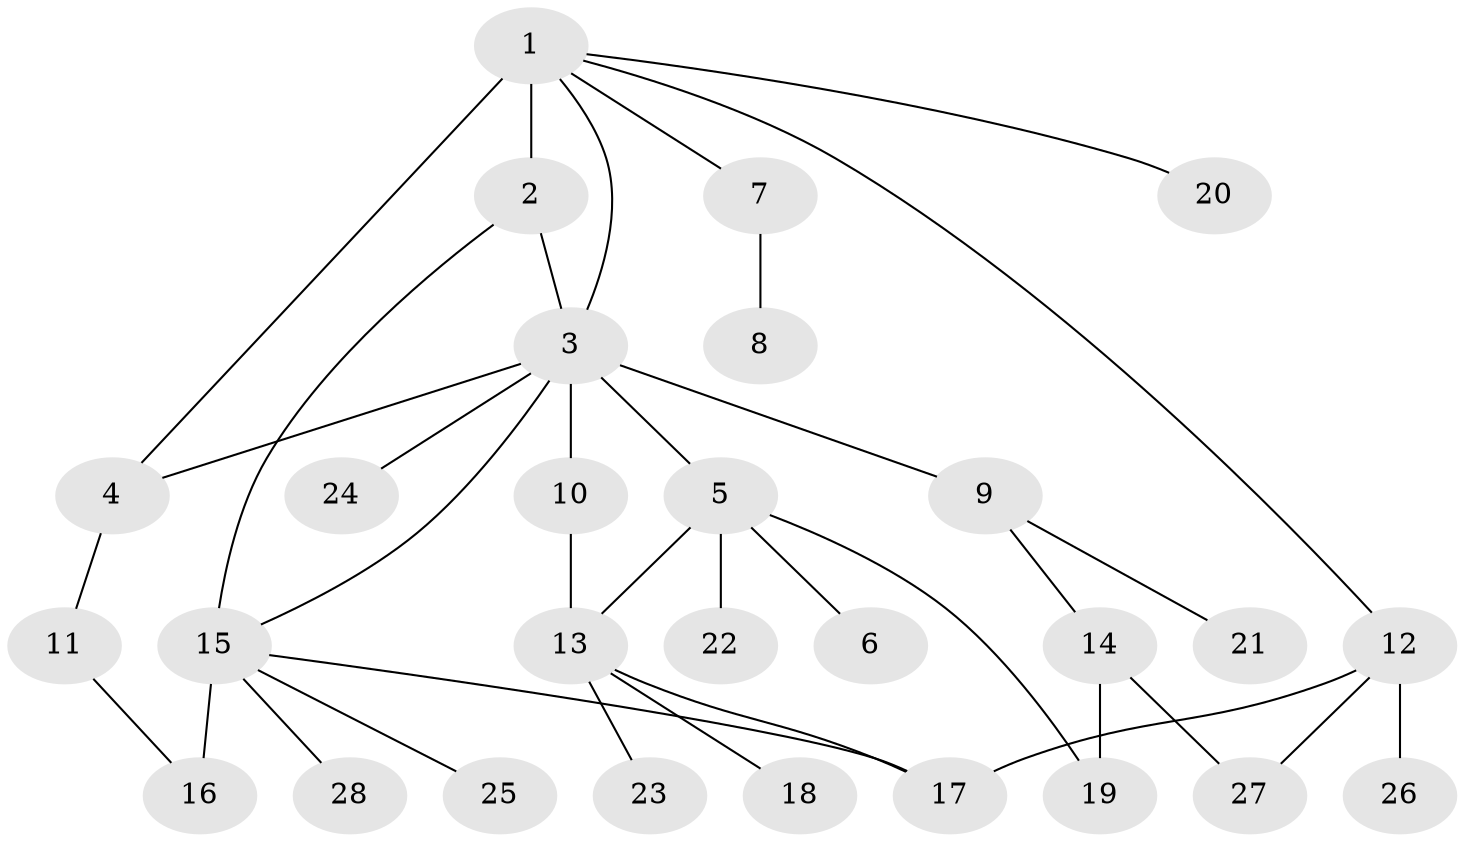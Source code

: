 // original degree distribution, {15: 0.01098901098901099, 2: 0.18681318681318682, 1: 0.6043956043956044, 13: 0.02197802197802198, 4: 0.04395604395604396, 8: 0.02197802197802198, 3: 0.07692307692307693, 5: 0.02197802197802198, 7: 0.01098901098901099}
// Generated by graph-tools (version 1.1) at 2025/50/03/04/25 22:50:33]
// undirected, 28 vertices, 36 edges
graph export_dot {
  node [color=gray90,style=filled];
  1;
  2;
  3;
  4;
  5;
  6;
  7;
  8;
  9;
  10;
  11;
  12;
  13;
  14;
  15;
  16;
  17;
  18;
  19;
  20;
  21;
  22;
  23;
  24;
  25;
  26;
  27;
  28;
  1 -- 2 [weight=8.0];
  1 -- 3 [weight=1.0];
  1 -- 4 [weight=1.0];
  1 -- 7 [weight=1.0];
  1 -- 12 [weight=1.0];
  1 -- 20 [weight=1.0];
  2 -- 3 [weight=1.0];
  2 -- 15 [weight=1.0];
  3 -- 4 [weight=1.0];
  3 -- 5 [weight=1.0];
  3 -- 9 [weight=1.0];
  3 -- 10 [weight=4.0];
  3 -- 15 [weight=1.0];
  3 -- 24 [weight=1.0];
  4 -- 11 [weight=1.0];
  5 -- 6 [weight=1.0];
  5 -- 13 [weight=1.0];
  5 -- 19 [weight=1.0];
  5 -- 22 [weight=1.0];
  7 -- 8 [weight=1.0];
  9 -- 14 [weight=1.0];
  9 -- 21 [weight=1.0];
  10 -- 13 [weight=1.0];
  11 -- 16 [weight=1.0];
  12 -- 17 [weight=1.0];
  12 -- 26 [weight=1.0];
  12 -- 27 [weight=1.0];
  13 -- 17 [weight=1.0];
  13 -- 18 [weight=1.0];
  13 -- 23 [weight=1.0];
  14 -- 19 [weight=1.0];
  14 -- 27 [weight=1.0];
  15 -- 16 [weight=7.0];
  15 -- 17 [weight=1.0];
  15 -- 25 [weight=1.0];
  15 -- 28 [weight=1.0];
}
